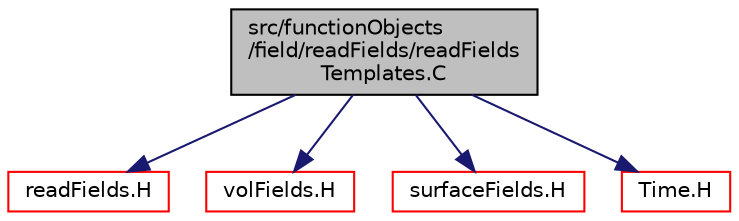 digraph "src/functionObjects/field/readFields/readFieldsTemplates.C"
{
  bgcolor="transparent";
  edge [fontname="Helvetica",fontsize="10",labelfontname="Helvetica",labelfontsize="10"];
  node [fontname="Helvetica",fontsize="10",shape=record];
  Node0 [label="src/functionObjects\l/field/readFields/readFields\lTemplates.C",height=0.2,width=0.4,color="black", fillcolor="grey75", style="filled", fontcolor="black"];
  Node0 -> Node1 [color="midnightblue",fontsize="10",style="solid",fontname="Helvetica"];
  Node1 [label="readFields.H",height=0.2,width=0.4,color="red",URL="$a41753.html"];
  Node0 -> Node99 [color="midnightblue",fontsize="10",style="solid",fontname="Helvetica"];
  Node99 [label="volFields.H",height=0.2,width=0.4,color="red",URL="$a02912.html"];
  Node0 -> Node321 [color="midnightblue",fontsize="10",style="solid",fontname="Helvetica"];
  Node321 [label="surfaceFields.H",height=0.2,width=0.4,color="red",URL="$a02897.html",tooltip="Foam::surfaceFields. "];
  Node0 -> Node328 [color="midnightblue",fontsize="10",style="solid",fontname="Helvetica"];
  Node328 [label="Time.H",height=0.2,width=0.4,color="red",URL="$a10025.html"];
}
